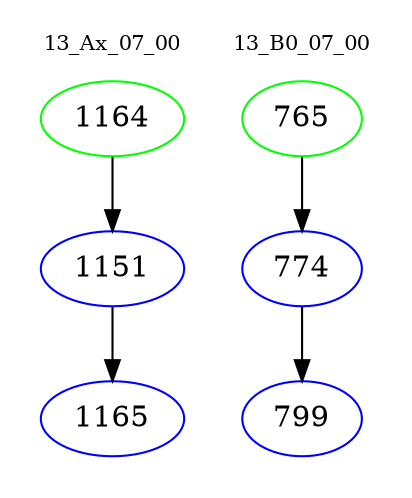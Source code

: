 digraph{
subgraph cluster_0 {
color = white
label = "13_Ax_07_00";
fontsize=10;
T0_1164 [label="1164", color="green"]
T0_1164 -> T0_1151 [color="black"]
T0_1151 [label="1151", color="blue"]
T0_1151 -> T0_1165 [color="black"]
T0_1165 [label="1165", color="blue"]
}
subgraph cluster_1 {
color = white
label = "13_B0_07_00";
fontsize=10;
T1_765 [label="765", color="green"]
T1_765 -> T1_774 [color="black"]
T1_774 [label="774", color="blue"]
T1_774 -> T1_799 [color="black"]
T1_799 [label="799", color="blue"]
}
}
